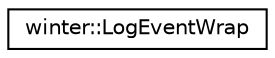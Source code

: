 digraph "类继承关系图"
{
 // LATEX_PDF_SIZE
  edge [fontname="Helvetica",fontsize="10",labelfontname="Helvetica",labelfontsize="10"];
  node [fontname="Helvetica",fontsize="10",shape=record];
  rankdir="LR";
  Node0 [label="winter::LogEventWrap",height=0.2,width=0.4,color="black", fillcolor="white", style="filled",URL="$classwinter_1_1LogEventWrap.html",tooltip="日志事件包装器"];
}
